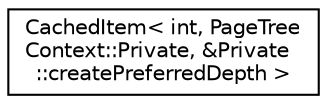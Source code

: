digraph "类继承关系图"
{
 // INTERACTIVE_SVG=YES
 // LATEX_PDF_SIZE
  edge [fontname="Helvetica",fontsize="10",labelfontname="Helvetica",labelfontsize="10"];
  node [fontname="Helvetica",fontsize="10",shape=record];
  rankdir="LR";
  Node0 [label="CachedItem\< int, PageTree\lContext::Private, &Private\l::createPreferredDepth \>",height=0.2,width=0.4,color="black", fillcolor="white", style="filled",URL="$d7/dc1/class_cached_item.html",tooltip=" "];
}
